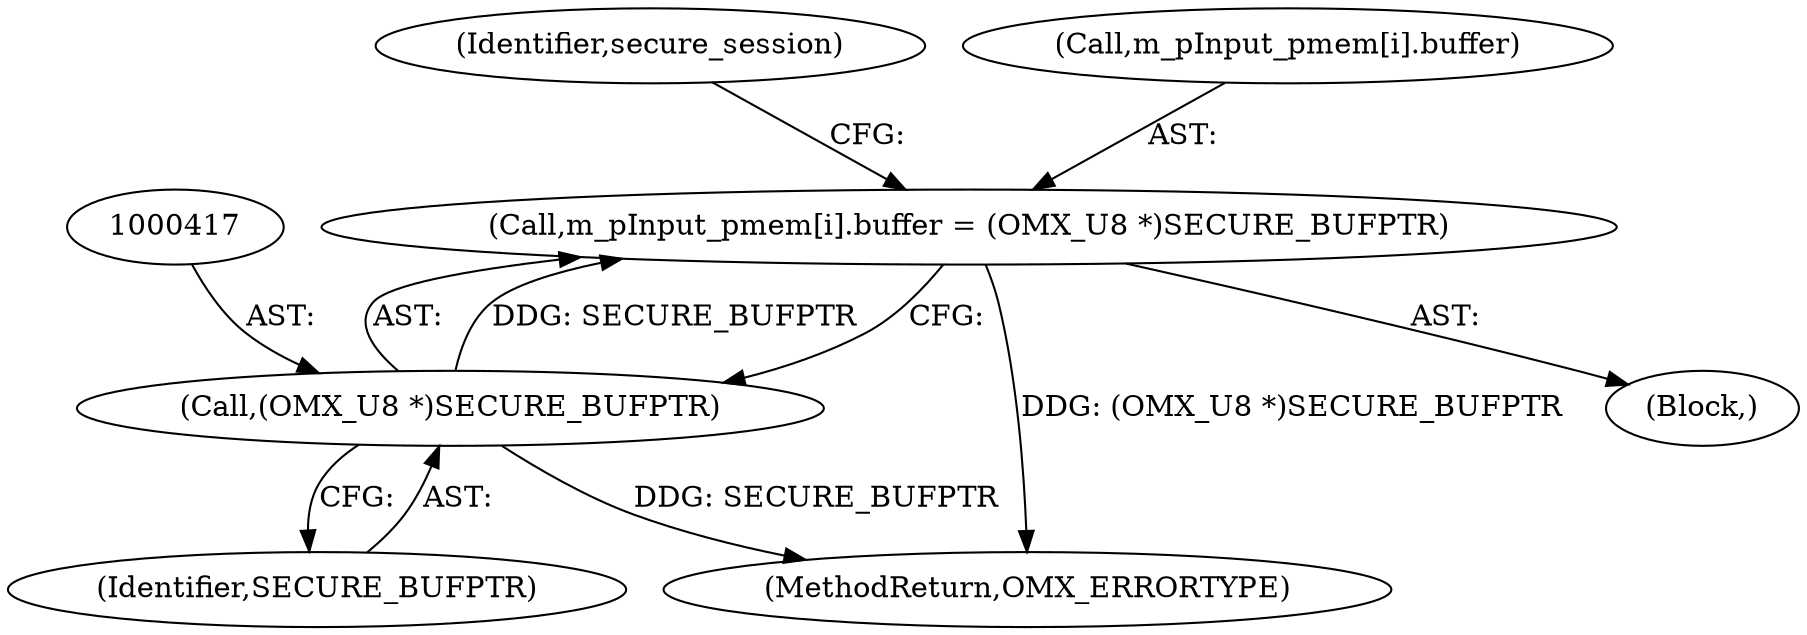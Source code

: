 digraph "0_Android_d575ecf607056d8e3328ef2eb56c52e98f81e87d@array" {
"1000410" [label="(Call,m_pInput_pmem[i].buffer = (OMX_U8 *)SECURE_BUFPTR)"];
"1000416" [label="(Call,(OMX_U8 *)SECURE_BUFPTR)"];
"1000421" [label="(Identifier,secure_session)"];
"1000410" [label="(Call,m_pInput_pmem[i].buffer = (OMX_U8 *)SECURE_BUFPTR)"];
"1000548" [label="(MethodReturn,OMX_ERRORTYPE)"];
"1000292" [label="(Block,)"];
"1000411" [label="(Call,m_pInput_pmem[i].buffer)"];
"1000418" [label="(Identifier,SECURE_BUFPTR)"];
"1000416" [label="(Call,(OMX_U8 *)SECURE_BUFPTR)"];
"1000410" -> "1000292"  [label="AST: "];
"1000410" -> "1000416"  [label="CFG: "];
"1000411" -> "1000410"  [label="AST: "];
"1000416" -> "1000410"  [label="AST: "];
"1000421" -> "1000410"  [label="CFG: "];
"1000410" -> "1000548"  [label="DDG: (OMX_U8 *)SECURE_BUFPTR"];
"1000416" -> "1000410"  [label="DDG: SECURE_BUFPTR"];
"1000416" -> "1000418"  [label="CFG: "];
"1000417" -> "1000416"  [label="AST: "];
"1000418" -> "1000416"  [label="AST: "];
"1000416" -> "1000548"  [label="DDG: SECURE_BUFPTR"];
}
